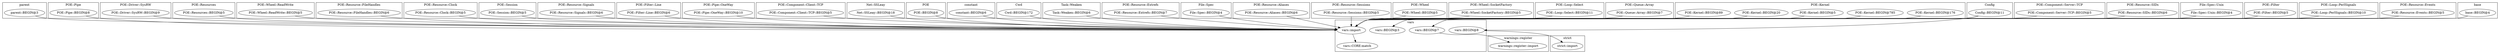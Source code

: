 digraph {
graph [overlap=false]
subgraph cluster_strict {
	label="strict";
	"strict::import";
}
subgraph cluster_parent {
	label="parent";
	"parent::BEGIN@3";
}
subgraph cluster_POE_Pipe {
	label="POE::Pipe";
	"POE::Pipe::BEGIN@8";
}
subgraph cluster_POE_Driver_SysRW {
	label="POE::Driver::SysRW";
	"POE::Driver::SysRW::BEGIN@9";
}
subgraph cluster_POE_Resources {
	label="POE::Resources";
	"POE::Resources::BEGIN@5";
}
subgraph cluster_POE_Wheel_ReadWrite {
	label="POE::Wheel::ReadWrite";
	"POE::Wheel::ReadWrite::BEGIN@5";
}
subgraph cluster_POE_Resource_FileHandles {
	label="POE::Resource::FileHandles";
	"POE::Resource::FileHandles::BEGIN@6";
}
subgraph cluster_POE_Resource_Clock {
	label="POE::Resource::Clock";
	"POE::Resource::Clock::BEGIN@5";
}
subgraph cluster_POE_Session {
	label="POE::Session";
	"POE::Session::BEGIN@5";
}
subgraph cluster_POE_Resource_Signals {
	label="POE::Resource::Signals";
	"POE::Resource::Signals::BEGIN@6";
}
subgraph cluster_POE_Filter_Line {
	label="POE::Filter::Line";
	"POE::Filter::Line::BEGIN@6";
}
subgraph cluster_POE_Pipe_OneWay {
	label="POE::Pipe::OneWay";
	"POE::Pipe::OneWay::BEGIN@10";
}
subgraph cluster_POE_Component_Client_TCP {
	label="POE::Component::Client::TCP";
	"POE::Component::Client::TCP::BEGIN@5";
}
subgraph cluster_Net_SSLeay {
	label="Net::SSLeay";
	"Net::SSLeay::BEGIN@18";
}
subgraph cluster_POE {
	label="POE";
	"POE::BEGIN@8";
}
subgraph cluster_constant {
	label="constant";
	"constant::BEGIN@6";
}
subgraph cluster_Cwd {
	label="Cwd";
	"Cwd::BEGIN@172";
}
subgraph cluster_Task_Weaken {
	label="Task::Weaken";
	"Task::Weaken::BEGIN@6";
}
subgraph cluster_POE_Resource_Extrefs {
	label="POE::Resource::Extrefs";
	"POE::Resource::Extrefs::BEGIN@7";
}
subgraph cluster_File_Spec {
	label="File::Spec";
	"File::Spec::BEGIN@4";
}
subgraph cluster_POE_Resource_Aliases {
	label="POE::Resource::Aliases";
	"POE::Resource::Aliases::BEGIN@6";
}
subgraph cluster_POE_Resource_Sessions {
	label="POE::Resource::Sessions";
	"POE::Resource::Sessions::BEGIN@5";
}
subgraph cluster_POE_Wheel {
	label="POE::Wheel";
	"POE::Wheel::BEGIN@5";
}
subgraph cluster_POE_Wheel_SocketFactory {
	label="POE::Wheel::SocketFactory";
	"POE::Wheel::SocketFactory::BEGIN@5";
}
subgraph cluster_POE_Loop_Select {
	label="POE::Loop::Select";
	"POE::Loop::Select::BEGIN@11";
}
subgraph cluster_vars {
	label="vars";
	"vars::CORE:match";
	"vars::import";
	"vars::BEGIN@7";
	"vars::BEGIN@3";
	"vars::BEGIN@8";
}
subgraph cluster_POE_Queue_Array {
	label="POE::Queue::Array";
	"POE::Queue::Array::BEGIN@7";
}
subgraph cluster_POE_Kernel {
	label="POE::Kernel";
	"POE::Kernel::BEGIN@785";
	"POE::Kernel::BEGIN@5";
	"POE::Kernel::BEGIN@20";
	"POE::Kernel::BEGIN@89";
	"POE::Kernel::BEGIN@176";
}
subgraph cluster_Config {
	label="Config";
	"Config::BEGIN@11";
}
subgraph cluster_POE_Component_Server_TCP {
	label="POE::Component::Server::TCP";
	"POE::Component::Server::TCP::BEGIN@5";
}
subgraph cluster_POE_Resource_SIDs {
	label="POE::Resource::SIDs";
	"POE::Resource::SIDs::BEGIN@6";
}
subgraph cluster_File_Spec_Unix {
	label="File::Spec::Unix";
	"File::Spec::Unix::BEGIN@4";
}
subgraph cluster_POE_Filter {
	label="POE::Filter";
	"POE::Filter::BEGIN@5";
}
subgraph cluster_POE_Loop_PerlSignals {
	label="POE::Loop::PerlSignals";
	"POE::Loop::PerlSignals::BEGIN@10";
}
subgraph cluster_POE_Resource_Events {
	label="POE::Resource::Events";
	"POE::Resource::Events::BEGIN@5";
}
subgraph cluster_warnings_register {
	label="warnings::register";
	"warnings::register::import";
}
subgraph cluster_base {
	label="base";
	"base::BEGIN@4";
}
"Config::BEGIN@11" -> "vars::BEGIN@3";
"POE::Resource::Extrefs::BEGIN@7" -> "vars::import";
"Net::SSLeay::BEGIN@18" -> "vars::import";
"File::Spec::BEGIN@4" -> "vars::import";
"POE::Pipe::BEGIN@8" -> "vars::import";
"POE::Session::BEGIN@5" -> "vars::import";
"POE::Filter::BEGIN@5" -> "vars::import";
"POE::Driver::SysRW::BEGIN@9" -> "vars::import";
"base::BEGIN@4" -> "vars::import";
"POE::Resource::Aliases::BEGIN@6" -> "vars::import";
"POE::Kernel::BEGIN@20" -> "vars::import";
"POE::Filter::Line::BEGIN@6" -> "vars::import";
"POE::Queue::Array::BEGIN@7" -> "vars::import";
"POE::Resource::FileHandles::BEGIN@6" -> "vars::import";
"Config::BEGIN@11" -> "vars::import";
"constant::BEGIN@6" -> "vars::import";
"POE::Resources::BEGIN@5" -> "vars::import";
"POE::Resource::Clock::BEGIN@5" -> "vars::import";
"POE::Resource::Signals::BEGIN@6" -> "vars::import";
"POE::Component::Server::TCP::BEGIN@5" -> "vars::import";
"POE::Loop::PerlSignals::BEGIN@10" -> "vars::import";
"POE::Resource::Events::BEGIN@5" -> "vars::import";
"POE::Kernel::BEGIN@176" -> "vars::import";
"POE::BEGIN@8" -> "vars::import";
"POE::Wheel::ReadWrite::BEGIN@5" -> "vars::import";
"Cwd::BEGIN@172" -> "vars::import";
"File::Spec::Unix::BEGIN@4" -> "vars::import";
"POE::Kernel::BEGIN@5" -> "vars::import";
"POE::Loop::Select::BEGIN@11" -> "vars::import";
"POE::Component::Client::TCP::BEGIN@5" -> "vars::import";
"POE::Resource::Sessions::BEGIN@5" -> "vars::import";
"parent::BEGIN@3" -> "vars::import";
"POE::Wheel::BEGIN@5" -> "vars::import";
"POE::Kernel::BEGIN@785" -> "vars::import";
"POE::Pipe::OneWay::BEGIN@10" -> "vars::import";
"POE::Wheel::SocketFactory::BEGIN@5" -> "vars::import";
"Task::Weaken::BEGIN@6" -> "vars::import";
"POE::Resource::SIDs::BEGIN@6" -> "vars::import";
"POE::Kernel::BEGIN@89" -> "vars::import";
"vars::BEGIN@7" -> "warnings::register::import";
"Config::BEGIN@11" -> "vars::BEGIN@7";
"vars::BEGIN@8" -> "strict::import";
"vars::import" -> "vars::CORE:match";
"Config::BEGIN@11" -> "vars::BEGIN@8";
}
